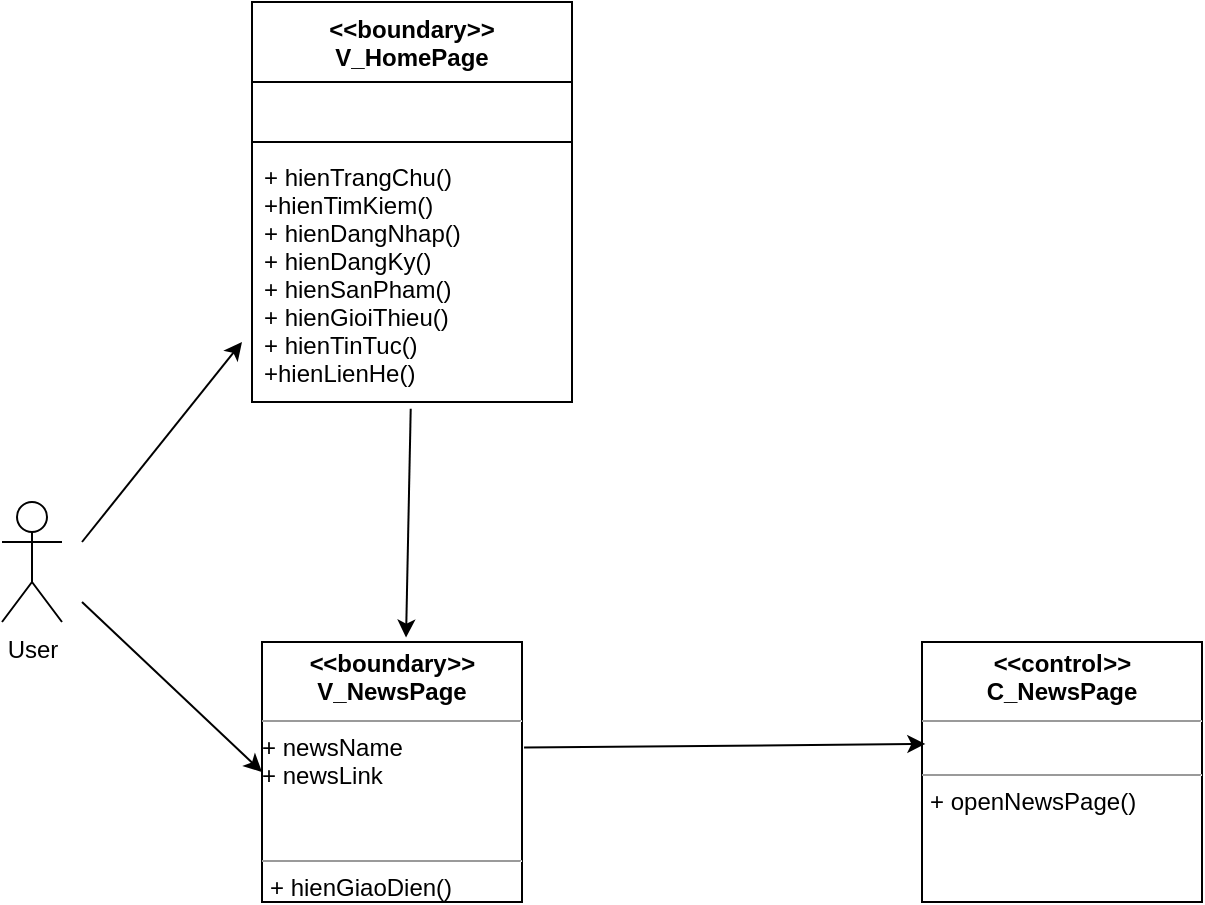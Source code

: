 <mxfile version="14.0.4" type="github">
  <diagram id="a2SeSxV-dU5_Vpd82xMR" name="Page-1">
    <mxGraphModel dx="1038" dy="548" grid="1" gridSize="10" guides="1" tooltips="1" connect="1" arrows="1" fold="1" page="1" pageScale="1" pageWidth="827" pageHeight="1169" math="0" shadow="0">
      <root>
        <mxCell id="0" />
        <mxCell id="1" parent="0" />
        <mxCell id="BW2VcDT7gtz4ToeszrBm-8" value="User" style="shape=umlActor;verticalLabelPosition=bottom;verticalAlign=top;html=1;" parent="1" vertex="1">
          <mxGeometry x="60" y="260" width="30" height="60" as="geometry" />
        </mxCell>
        <mxCell id="BW2VcDT7gtz4ToeszrBm-9" value="&lt;p style=&quot;margin: 0px ; margin-top: 4px ; text-align: center&quot;&gt;&lt;b&gt;&lt;i&gt;&amp;lt;&lt;/i&gt;&amp;lt;boundary&lt;i&gt;&amp;gt;&amp;gt;&lt;/i&gt;&lt;br&gt;V_NewsPage&lt;/b&gt;&lt;/p&gt;&lt;hr size=&quot;1&quot;&gt;&lt;div&gt;+ newsName&lt;/div&gt;&lt;div&gt;+ newsLink&lt;/div&gt;&lt;div&gt;&lt;br&gt;&lt;/div&gt;&lt;br&gt;&lt;hr size=&quot;1&quot;&gt;&lt;p style=&quot;margin: 0px ; margin-left: 4px&quot;&gt;+ hienGiaoDien()&lt;/p&gt;" style="verticalAlign=top;align=left;overflow=fill;fontSize=12;fontFamily=Helvetica;html=1;" parent="1" vertex="1">
          <mxGeometry x="190" y="330" width="130" height="130" as="geometry" />
        </mxCell>
        <mxCell id="BW2VcDT7gtz4ToeszrBm-10" value="&lt;p style=&quot;margin: 0px ; margin-top: 4px ; text-align: center&quot;&gt;&lt;b&gt;&lt;i&gt;&amp;lt;&lt;/i&gt;&amp;lt;control&lt;i&gt;&amp;gt;&amp;gt;&lt;/i&gt;&lt;br&gt;C_NewsPage&lt;/b&gt;&lt;/p&gt;&lt;hr size=&quot;1&quot;&gt;&lt;br&gt;&lt;hr size=&quot;1&quot;&gt;&lt;p style=&quot;margin: 0px ; margin-left: 4px&quot;&gt;+ openNewsPage()&lt;br&gt;&lt;br&gt;&lt;/p&gt;" style="verticalAlign=top;align=left;overflow=fill;fontSize=12;fontFamily=Helvetica;html=1;" parent="1" vertex="1">
          <mxGeometry x="520" y="330" width="140" height="130" as="geometry" />
        </mxCell>
        <mxCell id="BW2VcDT7gtz4ToeszrBm-11" value="" style="endArrow=classic;html=1;exitX=1.008;exitY=0.406;exitDx=0;exitDy=0;exitPerimeter=0;entryX=0.012;entryY=0.392;entryDx=0;entryDy=0;entryPerimeter=0;" parent="1" source="BW2VcDT7gtz4ToeszrBm-9" target="BW2VcDT7gtz4ToeszrBm-10" edge="1">
          <mxGeometry width="50" height="50" relative="1" as="geometry">
            <mxPoint x="390" y="320" as="sourcePoint" />
            <mxPoint x="431" y="308" as="targetPoint" />
          </mxGeometry>
        </mxCell>
        <mxCell id="BW2VcDT7gtz4ToeszrBm-12" value="" style="endArrow=classic;html=1;entryX=0;entryY=0.5;entryDx=0;entryDy=0;" parent="1" target="BW2VcDT7gtz4ToeszrBm-9" edge="1">
          <mxGeometry width="50" height="50" relative="1" as="geometry">
            <mxPoint x="100" y="310" as="sourcePoint" />
            <mxPoint x="180" y="294" as="targetPoint" />
          </mxGeometry>
        </mxCell>
        <mxCell id="3R42G2zZlR5V5u26kG0p-3" value="&lt;&lt;boundary&gt;&gt;&#xa;V_HomePage" style="swimlane;fontStyle=1;align=center;verticalAlign=top;childLayout=stackLayout;horizontal=1;startSize=40;horizontalStack=0;resizeParent=1;resizeParentMax=0;resizeLast=0;collapsible=1;marginBottom=0;" vertex="1" parent="1">
          <mxGeometry x="185" y="10" width="160" height="200" as="geometry" />
        </mxCell>
        <mxCell id="3R42G2zZlR5V5u26kG0p-4" value="  " style="text;strokeColor=none;fillColor=none;align=left;verticalAlign=top;spacingLeft=4;spacingRight=4;overflow=hidden;rotatable=0;points=[[0,0.5],[1,0.5]];portConstraint=eastwest;" vertex="1" parent="3R42G2zZlR5V5u26kG0p-3">
          <mxGeometry y="40" width="160" height="26" as="geometry" />
        </mxCell>
        <mxCell id="3R42G2zZlR5V5u26kG0p-5" value="" style="line;strokeWidth=1;fillColor=none;align=left;verticalAlign=middle;spacingTop=-1;spacingLeft=3;spacingRight=3;rotatable=0;labelPosition=right;points=[];portConstraint=eastwest;" vertex="1" parent="3R42G2zZlR5V5u26kG0p-3">
          <mxGeometry y="66" width="160" height="8" as="geometry" />
        </mxCell>
        <mxCell id="3R42G2zZlR5V5u26kG0p-6" value="+ hienTrangChu()&#xa;+hienTimKiem()&#xa;+ hienDangNhap()&#xa;+ hienDangKy()&#xa;+ hienSanPham()&#xa;+ hienGioiThieu()&#xa;+ hienTinTuc()&#xa;+hienLienHe()" style="text;strokeColor=none;fillColor=none;align=left;verticalAlign=top;spacingLeft=4;spacingRight=4;overflow=hidden;rotatable=0;points=[[0,0.5],[1,0.5]];portConstraint=eastwest;" vertex="1" parent="3R42G2zZlR5V5u26kG0p-3">
          <mxGeometry y="74" width="160" height="126" as="geometry" />
        </mxCell>
        <mxCell id="3R42G2zZlR5V5u26kG0p-7" value="" style="endArrow=classic;html=1;" edge="1" parent="1">
          <mxGeometry width="50" height="50" relative="1" as="geometry">
            <mxPoint x="100" y="280" as="sourcePoint" />
            <mxPoint x="180" y="180" as="targetPoint" />
          </mxGeometry>
        </mxCell>
        <mxCell id="3R42G2zZlR5V5u26kG0p-8" value="" style="endArrow=classic;html=1;entryX=0.554;entryY=-0.017;entryDx=0;entryDy=0;exitX=0.496;exitY=1.027;exitDx=0;exitDy=0;exitPerimeter=0;entryPerimeter=0;" edge="1" parent="1" source="3R42G2zZlR5V5u26kG0p-6" target="BW2VcDT7gtz4ToeszrBm-9">
          <mxGeometry width="50" height="50" relative="1" as="geometry">
            <mxPoint x="120" y="330" as="sourcePoint" />
            <mxPoint x="220" y="435" as="targetPoint" />
          </mxGeometry>
        </mxCell>
      </root>
    </mxGraphModel>
  </diagram>
</mxfile>
